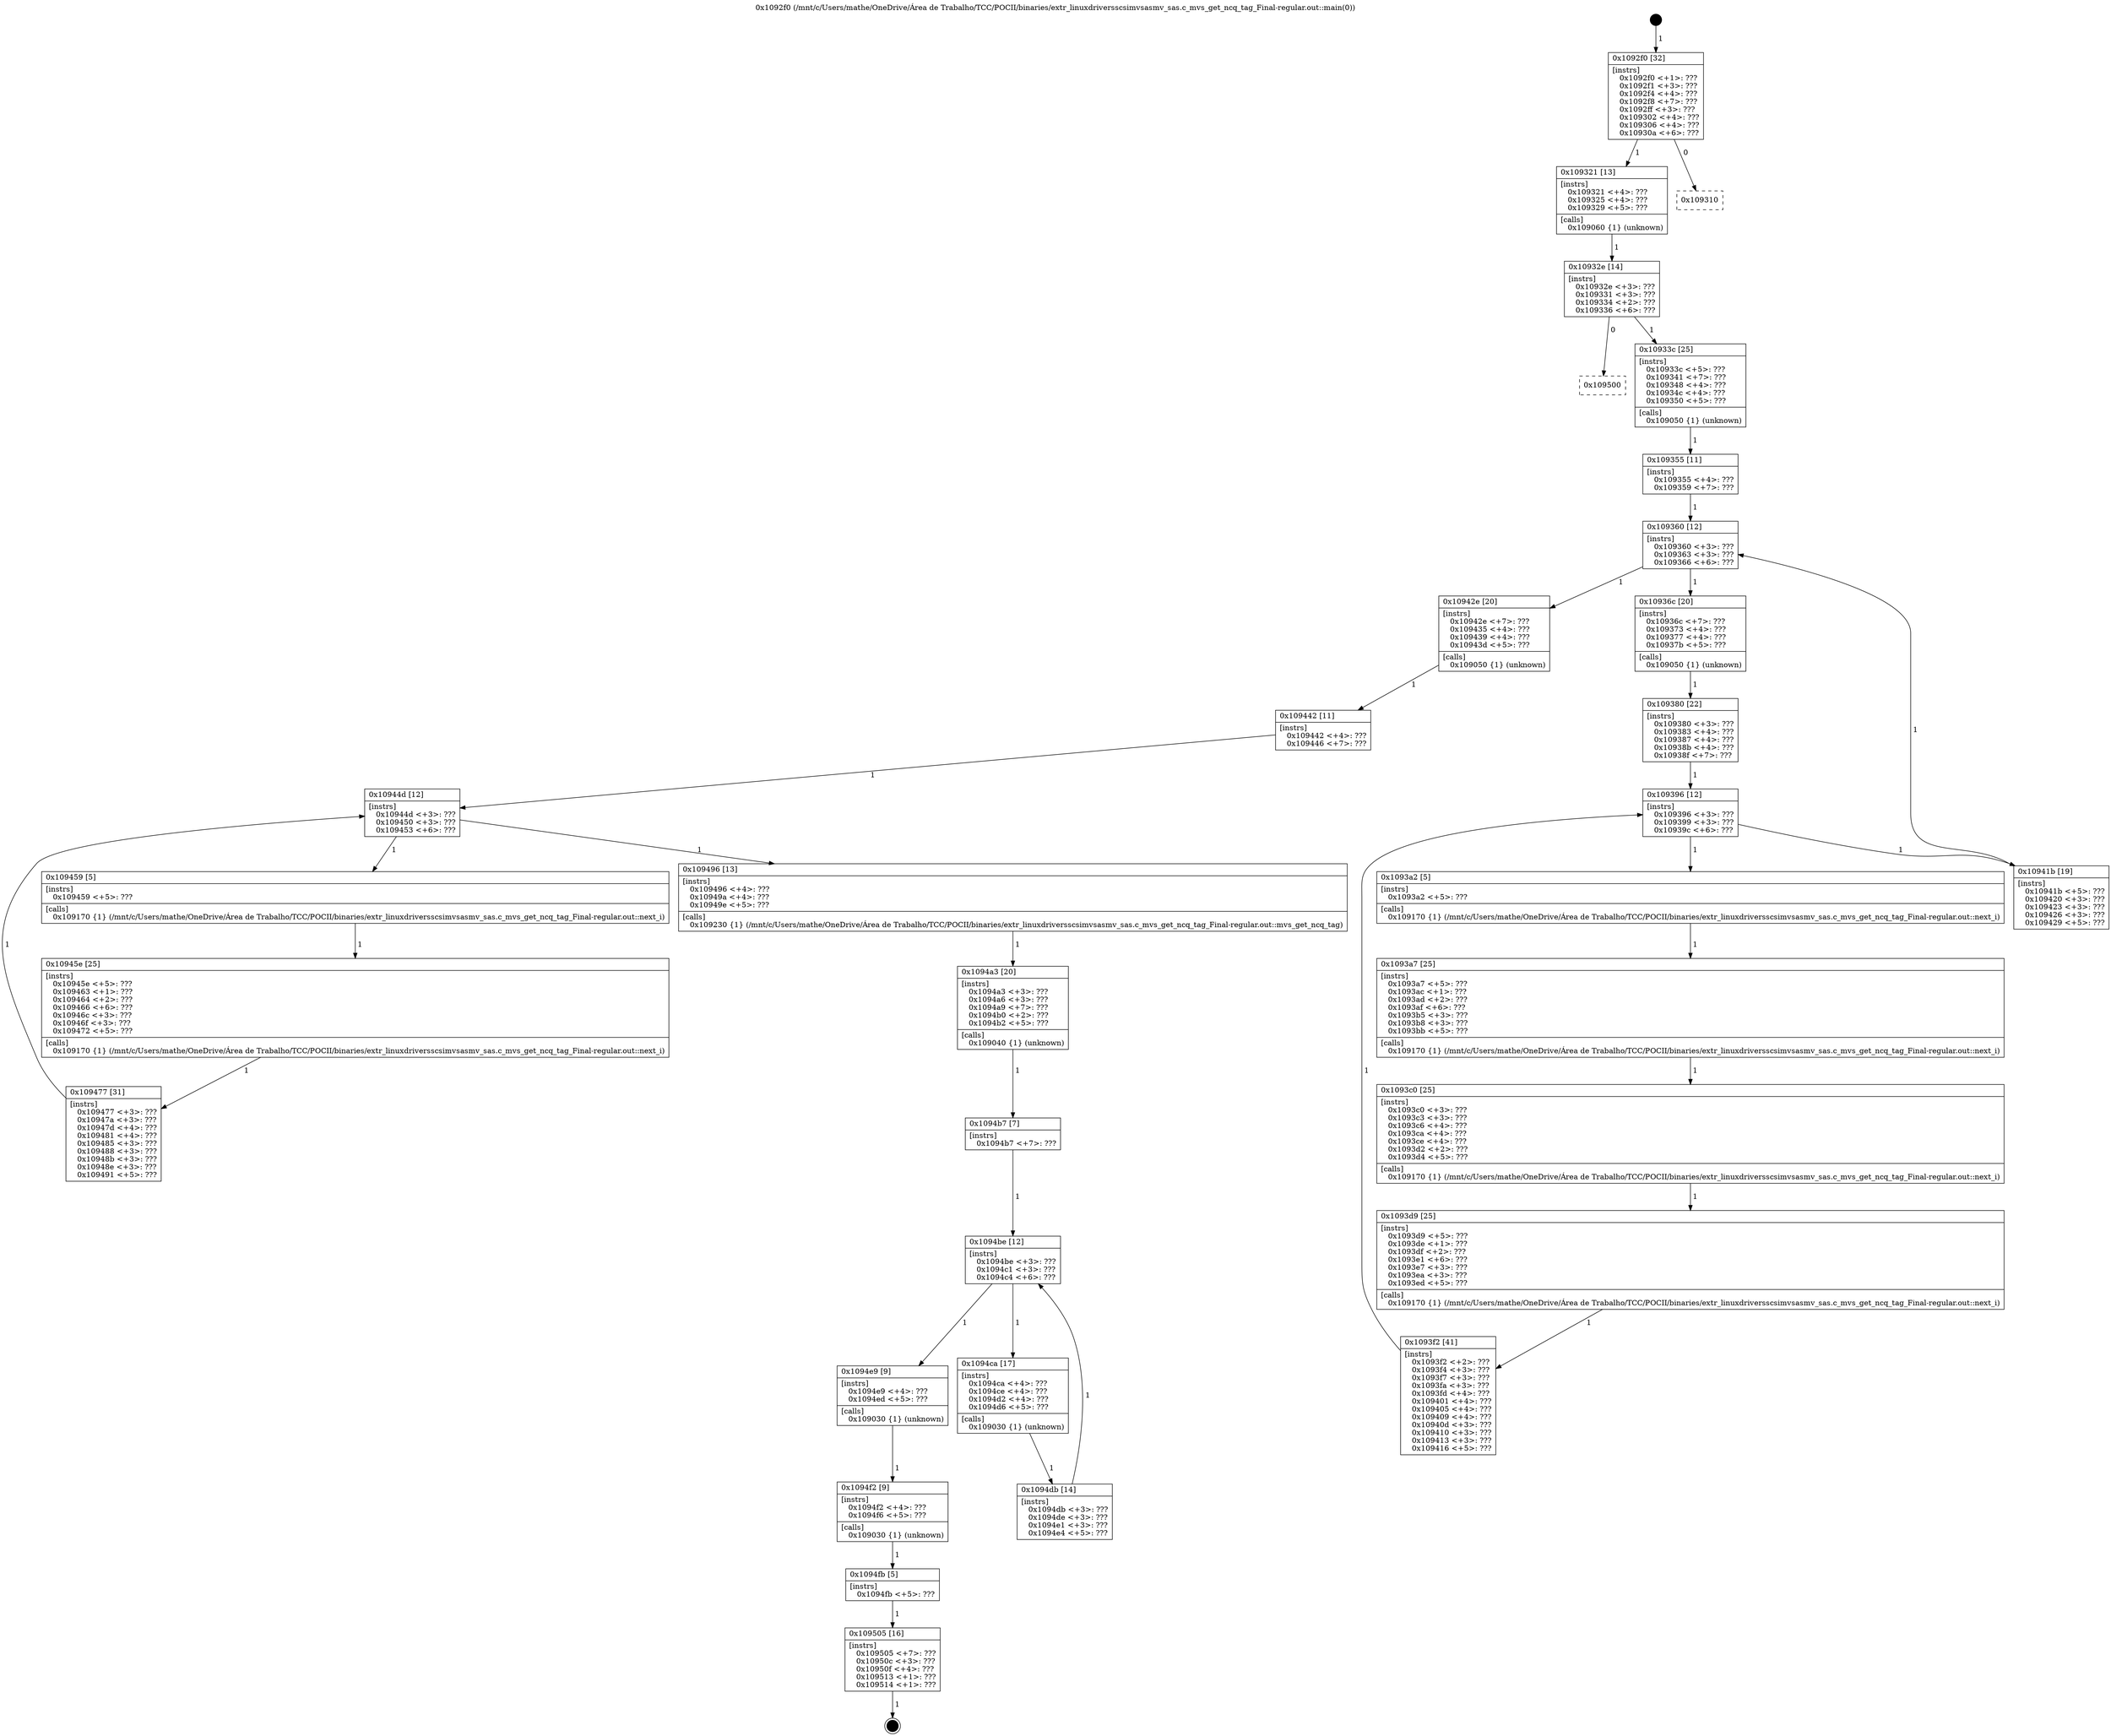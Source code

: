 digraph "0x1092f0" {
  label = "0x1092f0 (/mnt/c/Users/mathe/OneDrive/Área de Trabalho/TCC/POCII/binaries/extr_linuxdriversscsimvsasmv_sas.c_mvs_get_ncq_tag_Final-regular.out::main(0))"
  labelloc = "t"
  node[shape=record]

  Entry [label="",width=0.3,height=0.3,shape=circle,fillcolor=black,style=filled]
  "0x1092f0" [label="{
     0x1092f0 [32]\l
     | [instrs]\l
     &nbsp;&nbsp;0x1092f0 \<+1\>: ???\l
     &nbsp;&nbsp;0x1092f1 \<+3\>: ???\l
     &nbsp;&nbsp;0x1092f4 \<+4\>: ???\l
     &nbsp;&nbsp;0x1092f8 \<+7\>: ???\l
     &nbsp;&nbsp;0x1092ff \<+3\>: ???\l
     &nbsp;&nbsp;0x109302 \<+4\>: ???\l
     &nbsp;&nbsp;0x109306 \<+4\>: ???\l
     &nbsp;&nbsp;0x10930a \<+6\>: ???\l
  }"]
  "0x109321" [label="{
     0x109321 [13]\l
     | [instrs]\l
     &nbsp;&nbsp;0x109321 \<+4\>: ???\l
     &nbsp;&nbsp;0x109325 \<+4\>: ???\l
     &nbsp;&nbsp;0x109329 \<+5\>: ???\l
     | [calls]\l
     &nbsp;&nbsp;0x109060 \{1\} (unknown)\l
  }"]
  "0x109310" [label="{
     0x109310\l
  }", style=dashed]
  "0x10932e" [label="{
     0x10932e [14]\l
     | [instrs]\l
     &nbsp;&nbsp;0x10932e \<+3\>: ???\l
     &nbsp;&nbsp;0x109331 \<+3\>: ???\l
     &nbsp;&nbsp;0x109334 \<+2\>: ???\l
     &nbsp;&nbsp;0x109336 \<+6\>: ???\l
  }"]
  "0x109500" [label="{
     0x109500\l
  }", style=dashed]
  "0x10933c" [label="{
     0x10933c [25]\l
     | [instrs]\l
     &nbsp;&nbsp;0x10933c \<+5\>: ???\l
     &nbsp;&nbsp;0x109341 \<+7\>: ???\l
     &nbsp;&nbsp;0x109348 \<+4\>: ???\l
     &nbsp;&nbsp;0x10934c \<+4\>: ???\l
     &nbsp;&nbsp;0x109350 \<+5\>: ???\l
     | [calls]\l
     &nbsp;&nbsp;0x109050 \{1\} (unknown)\l
  }"]
  Exit [label="",width=0.3,height=0.3,shape=circle,fillcolor=black,style=filled,peripheries=2]
  "0x109360" [label="{
     0x109360 [12]\l
     | [instrs]\l
     &nbsp;&nbsp;0x109360 \<+3\>: ???\l
     &nbsp;&nbsp;0x109363 \<+3\>: ???\l
     &nbsp;&nbsp;0x109366 \<+6\>: ???\l
  }"]
  "0x10942e" [label="{
     0x10942e [20]\l
     | [instrs]\l
     &nbsp;&nbsp;0x10942e \<+7\>: ???\l
     &nbsp;&nbsp;0x109435 \<+4\>: ???\l
     &nbsp;&nbsp;0x109439 \<+4\>: ???\l
     &nbsp;&nbsp;0x10943d \<+5\>: ???\l
     | [calls]\l
     &nbsp;&nbsp;0x109050 \{1\} (unknown)\l
  }"]
  "0x10936c" [label="{
     0x10936c [20]\l
     | [instrs]\l
     &nbsp;&nbsp;0x10936c \<+7\>: ???\l
     &nbsp;&nbsp;0x109373 \<+4\>: ???\l
     &nbsp;&nbsp;0x109377 \<+4\>: ???\l
     &nbsp;&nbsp;0x10937b \<+5\>: ???\l
     | [calls]\l
     &nbsp;&nbsp;0x109050 \{1\} (unknown)\l
  }"]
  "0x109396" [label="{
     0x109396 [12]\l
     | [instrs]\l
     &nbsp;&nbsp;0x109396 \<+3\>: ???\l
     &nbsp;&nbsp;0x109399 \<+3\>: ???\l
     &nbsp;&nbsp;0x10939c \<+6\>: ???\l
  }"]
  "0x10941b" [label="{
     0x10941b [19]\l
     | [instrs]\l
     &nbsp;&nbsp;0x10941b \<+5\>: ???\l
     &nbsp;&nbsp;0x109420 \<+3\>: ???\l
     &nbsp;&nbsp;0x109423 \<+3\>: ???\l
     &nbsp;&nbsp;0x109426 \<+3\>: ???\l
     &nbsp;&nbsp;0x109429 \<+5\>: ???\l
  }"]
  "0x1093a2" [label="{
     0x1093a2 [5]\l
     | [instrs]\l
     &nbsp;&nbsp;0x1093a2 \<+5\>: ???\l
     | [calls]\l
     &nbsp;&nbsp;0x109170 \{1\} (/mnt/c/Users/mathe/OneDrive/Área de Trabalho/TCC/POCII/binaries/extr_linuxdriversscsimvsasmv_sas.c_mvs_get_ncq_tag_Final-regular.out::next_i)\l
  }"]
  "0x1093a7" [label="{
     0x1093a7 [25]\l
     | [instrs]\l
     &nbsp;&nbsp;0x1093a7 \<+5\>: ???\l
     &nbsp;&nbsp;0x1093ac \<+1\>: ???\l
     &nbsp;&nbsp;0x1093ad \<+2\>: ???\l
     &nbsp;&nbsp;0x1093af \<+6\>: ???\l
     &nbsp;&nbsp;0x1093b5 \<+3\>: ???\l
     &nbsp;&nbsp;0x1093b8 \<+3\>: ???\l
     &nbsp;&nbsp;0x1093bb \<+5\>: ???\l
     | [calls]\l
     &nbsp;&nbsp;0x109170 \{1\} (/mnt/c/Users/mathe/OneDrive/Área de Trabalho/TCC/POCII/binaries/extr_linuxdriversscsimvsasmv_sas.c_mvs_get_ncq_tag_Final-regular.out::next_i)\l
  }"]
  "0x1093c0" [label="{
     0x1093c0 [25]\l
     | [instrs]\l
     &nbsp;&nbsp;0x1093c0 \<+3\>: ???\l
     &nbsp;&nbsp;0x1093c3 \<+3\>: ???\l
     &nbsp;&nbsp;0x1093c6 \<+4\>: ???\l
     &nbsp;&nbsp;0x1093ca \<+4\>: ???\l
     &nbsp;&nbsp;0x1093ce \<+4\>: ???\l
     &nbsp;&nbsp;0x1093d2 \<+2\>: ???\l
     &nbsp;&nbsp;0x1093d4 \<+5\>: ???\l
     | [calls]\l
     &nbsp;&nbsp;0x109170 \{1\} (/mnt/c/Users/mathe/OneDrive/Área de Trabalho/TCC/POCII/binaries/extr_linuxdriversscsimvsasmv_sas.c_mvs_get_ncq_tag_Final-regular.out::next_i)\l
  }"]
  "0x1093d9" [label="{
     0x1093d9 [25]\l
     | [instrs]\l
     &nbsp;&nbsp;0x1093d9 \<+5\>: ???\l
     &nbsp;&nbsp;0x1093de \<+1\>: ???\l
     &nbsp;&nbsp;0x1093df \<+2\>: ???\l
     &nbsp;&nbsp;0x1093e1 \<+6\>: ???\l
     &nbsp;&nbsp;0x1093e7 \<+3\>: ???\l
     &nbsp;&nbsp;0x1093ea \<+3\>: ???\l
     &nbsp;&nbsp;0x1093ed \<+5\>: ???\l
     | [calls]\l
     &nbsp;&nbsp;0x109170 \{1\} (/mnt/c/Users/mathe/OneDrive/Área de Trabalho/TCC/POCII/binaries/extr_linuxdriversscsimvsasmv_sas.c_mvs_get_ncq_tag_Final-regular.out::next_i)\l
  }"]
  "0x1093f2" [label="{
     0x1093f2 [41]\l
     | [instrs]\l
     &nbsp;&nbsp;0x1093f2 \<+2\>: ???\l
     &nbsp;&nbsp;0x1093f4 \<+3\>: ???\l
     &nbsp;&nbsp;0x1093f7 \<+3\>: ???\l
     &nbsp;&nbsp;0x1093fa \<+3\>: ???\l
     &nbsp;&nbsp;0x1093fd \<+4\>: ???\l
     &nbsp;&nbsp;0x109401 \<+4\>: ???\l
     &nbsp;&nbsp;0x109405 \<+4\>: ???\l
     &nbsp;&nbsp;0x109409 \<+4\>: ???\l
     &nbsp;&nbsp;0x10940d \<+3\>: ???\l
     &nbsp;&nbsp;0x109410 \<+3\>: ???\l
     &nbsp;&nbsp;0x109413 \<+3\>: ???\l
     &nbsp;&nbsp;0x109416 \<+5\>: ???\l
  }"]
  "0x109380" [label="{
     0x109380 [22]\l
     | [instrs]\l
     &nbsp;&nbsp;0x109380 \<+3\>: ???\l
     &nbsp;&nbsp;0x109383 \<+4\>: ???\l
     &nbsp;&nbsp;0x109387 \<+4\>: ???\l
     &nbsp;&nbsp;0x10938b \<+4\>: ???\l
     &nbsp;&nbsp;0x10938f \<+7\>: ???\l
  }"]
  "0x109505" [label="{
     0x109505 [16]\l
     | [instrs]\l
     &nbsp;&nbsp;0x109505 \<+7\>: ???\l
     &nbsp;&nbsp;0x10950c \<+3\>: ???\l
     &nbsp;&nbsp;0x10950f \<+4\>: ???\l
     &nbsp;&nbsp;0x109513 \<+1\>: ???\l
     &nbsp;&nbsp;0x109514 \<+1\>: ???\l
  }"]
  "0x109355" [label="{
     0x109355 [11]\l
     | [instrs]\l
     &nbsp;&nbsp;0x109355 \<+4\>: ???\l
     &nbsp;&nbsp;0x109359 \<+7\>: ???\l
  }"]
  "0x10944d" [label="{
     0x10944d [12]\l
     | [instrs]\l
     &nbsp;&nbsp;0x10944d \<+3\>: ???\l
     &nbsp;&nbsp;0x109450 \<+3\>: ???\l
     &nbsp;&nbsp;0x109453 \<+6\>: ???\l
  }"]
  "0x109496" [label="{
     0x109496 [13]\l
     | [instrs]\l
     &nbsp;&nbsp;0x109496 \<+4\>: ???\l
     &nbsp;&nbsp;0x10949a \<+4\>: ???\l
     &nbsp;&nbsp;0x10949e \<+5\>: ???\l
     | [calls]\l
     &nbsp;&nbsp;0x109230 \{1\} (/mnt/c/Users/mathe/OneDrive/Área de Trabalho/TCC/POCII/binaries/extr_linuxdriversscsimvsasmv_sas.c_mvs_get_ncq_tag_Final-regular.out::mvs_get_ncq_tag)\l
  }"]
  "0x109459" [label="{
     0x109459 [5]\l
     | [instrs]\l
     &nbsp;&nbsp;0x109459 \<+5\>: ???\l
     | [calls]\l
     &nbsp;&nbsp;0x109170 \{1\} (/mnt/c/Users/mathe/OneDrive/Área de Trabalho/TCC/POCII/binaries/extr_linuxdriversscsimvsasmv_sas.c_mvs_get_ncq_tag_Final-regular.out::next_i)\l
  }"]
  "0x10945e" [label="{
     0x10945e [25]\l
     | [instrs]\l
     &nbsp;&nbsp;0x10945e \<+5\>: ???\l
     &nbsp;&nbsp;0x109463 \<+1\>: ???\l
     &nbsp;&nbsp;0x109464 \<+2\>: ???\l
     &nbsp;&nbsp;0x109466 \<+6\>: ???\l
     &nbsp;&nbsp;0x10946c \<+3\>: ???\l
     &nbsp;&nbsp;0x10946f \<+3\>: ???\l
     &nbsp;&nbsp;0x109472 \<+5\>: ???\l
     | [calls]\l
     &nbsp;&nbsp;0x109170 \{1\} (/mnt/c/Users/mathe/OneDrive/Área de Trabalho/TCC/POCII/binaries/extr_linuxdriversscsimvsasmv_sas.c_mvs_get_ncq_tag_Final-regular.out::next_i)\l
  }"]
  "0x109477" [label="{
     0x109477 [31]\l
     | [instrs]\l
     &nbsp;&nbsp;0x109477 \<+3\>: ???\l
     &nbsp;&nbsp;0x10947a \<+3\>: ???\l
     &nbsp;&nbsp;0x10947d \<+4\>: ???\l
     &nbsp;&nbsp;0x109481 \<+4\>: ???\l
     &nbsp;&nbsp;0x109485 \<+3\>: ???\l
     &nbsp;&nbsp;0x109488 \<+3\>: ???\l
     &nbsp;&nbsp;0x10948b \<+3\>: ???\l
     &nbsp;&nbsp;0x10948e \<+3\>: ???\l
     &nbsp;&nbsp;0x109491 \<+5\>: ???\l
  }"]
  "0x109442" [label="{
     0x109442 [11]\l
     | [instrs]\l
     &nbsp;&nbsp;0x109442 \<+4\>: ???\l
     &nbsp;&nbsp;0x109446 \<+7\>: ???\l
  }"]
  "0x1094a3" [label="{
     0x1094a3 [20]\l
     | [instrs]\l
     &nbsp;&nbsp;0x1094a3 \<+3\>: ???\l
     &nbsp;&nbsp;0x1094a6 \<+3\>: ???\l
     &nbsp;&nbsp;0x1094a9 \<+7\>: ???\l
     &nbsp;&nbsp;0x1094b0 \<+2\>: ???\l
     &nbsp;&nbsp;0x1094b2 \<+5\>: ???\l
     | [calls]\l
     &nbsp;&nbsp;0x109040 \{1\} (unknown)\l
  }"]
  "0x1094be" [label="{
     0x1094be [12]\l
     | [instrs]\l
     &nbsp;&nbsp;0x1094be \<+3\>: ???\l
     &nbsp;&nbsp;0x1094c1 \<+3\>: ???\l
     &nbsp;&nbsp;0x1094c4 \<+6\>: ???\l
  }"]
  "0x1094e9" [label="{
     0x1094e9 [9]\l
     | [instrs]\l
     &nbsp;&nbsp;0x1094e9 \<+4\>: ???\l
     &nbsp;&nbsp;0x1094ed \<+5\>: ???\l
     | [calls]\l
     &nbsp;&nbsp;0x109030 \{1\} (unknown)\l
  }"]
  "0x1094ca" [label="{
     0x1094ca [17]\l
     | [instrs]\l
     &nbsp;&nbsp;0x1094ca \<+4\>: ???\l
     &nbsp;&nbsp;0x1094ce \<+4\>: ???\l
     &nbsp;&nbsp;0x1094d2 \<+4\>: ???\l
     &nbsp;&nbsp;0x1094d6 \<+5\>: ???\l
     | [calls]\l
     &nbsp;&nbsp;0x109030 \{1\} (unknown)\l
  }"]
  "0x1094db" [label="{
     0x1094db [14]\l
     | [instrs]\l
     &nbsp;&nbsp;0x1094db \<+3\>: ???\l
     &nbsp;&nbsp;0x1094de \<+3\>: ???\l
     &nbsp;&nbsp;0x1094e1 \<+3\>: ???\l
     &nbsp;&nbsp;0x1094e4 \<+5\>: ???\l
  }"]
  "0x1094b7" [label="{
     0x1094b7 [7]\l
     | [instrs]\l
     &nbsp;&nbsp;0x1094b7 \<+7\>: ???\l
  }"]
  "0x1094f2" [label="{
     0x1094f2 [9]\l
     | [instrs]\l
     &nbsp;&nbsp;0x1094f2 \<+4\>: ???\l
     &nbsp;&nbsp;0x1094f6 \<+5\>: ???\l
     | [calls]\l
     &nbsp;&nbsp;0x109030 \{1\} (unknown)\l
  }"]
  "0x1094fb" [label="{
     0x1094fb [5]\l
     | [instrs]\l
     &nbsp;&nbsp;0x1094fb \<+5\>: ???\l
  }"]
  Entry -> "0x1092f0" [label=" 1"]
  "0x1092f0" -> "0x109321" [label=" 1"]
  "0x1092f0" -> "0x109310" [label=" 0"]
  "0x109321" -> "0x10932e" [label=" 1"]
  "0x10932e" -> "0x109500" [label=" 0"]
  "0x10932e" -> "0x10933c" [label=" 1"]
  "0x109505" -> Exit [label=" 1"]
  "0x10933c" -> "0x109355" [label=" 1"]
  "0x109360" -> "0x10942e" [label=" 1"]
  "0x109360" -> "0x10936c" [label=" 1"]
  "0x10936c" -> "0x109380" [label=" 1"]
  "0x109396" -> "0x10941b" [label=" 1"]
  "0x109396" -> "0x1093a2" [label=" 1"]
  "0x1093a2" -> "0x1093a7" [label=" 1"]
  "0x1093a7" -> "0x1093c0" [label=" 1"]
  "0x1093c0" -> "0x1093d9" [label=" 1"]
  "0x1093d9" -> "0x1093f2" [label=" 1"]
  "0x109380" -> "0x109396" [label=" 1"]
  "0x1093f2" -> "0x109396" [label=" 1"]
  "0x1094fb" -> "0x109505" [label=" 1"]
  "0x109355" -> "0x109360" [label=" 1"]
  "0x10941b" -> "0x109360" [label=" 1"]
  "0x10942e" -> "0x109442" [label=" 1"]
  "0x10944d" -> "0x109496" [label=" 1"]
  "0x10944d" -> "0x109459" [label=" 1"]
  "0x109459" -> "0x10945e" [label=" 1"]
  "0x10945e" -> "0x109477" [label=" 1"]
  "0x109442" -> "0x10944d" [label=" 1"]
  "0x109477" -> "0x10944d" [label=" 1"]
  "0x109496" -> "0x1094a3" [label=" 1"]
  "0x1094a3" -> "0x1094b7" [label=" 1"]
  "0x1094be" -> "0x1094e9" [label=" 1"]
  "0x1094be" -> "0x1094ca" [label=" 1"]
  "0x1094ca" -> "0x1094db" [label=" 1"]
  "0x1094b7" -> "0x1094be" [label=" 1"]
  "0x1094db" -> "0x1094be" [label=" 1"]
  "0x1094e9" -> "0x1094f2" [label=" 1"]
  "0x1094f2" -> "0x1094fb" [label=" 1"]
}
